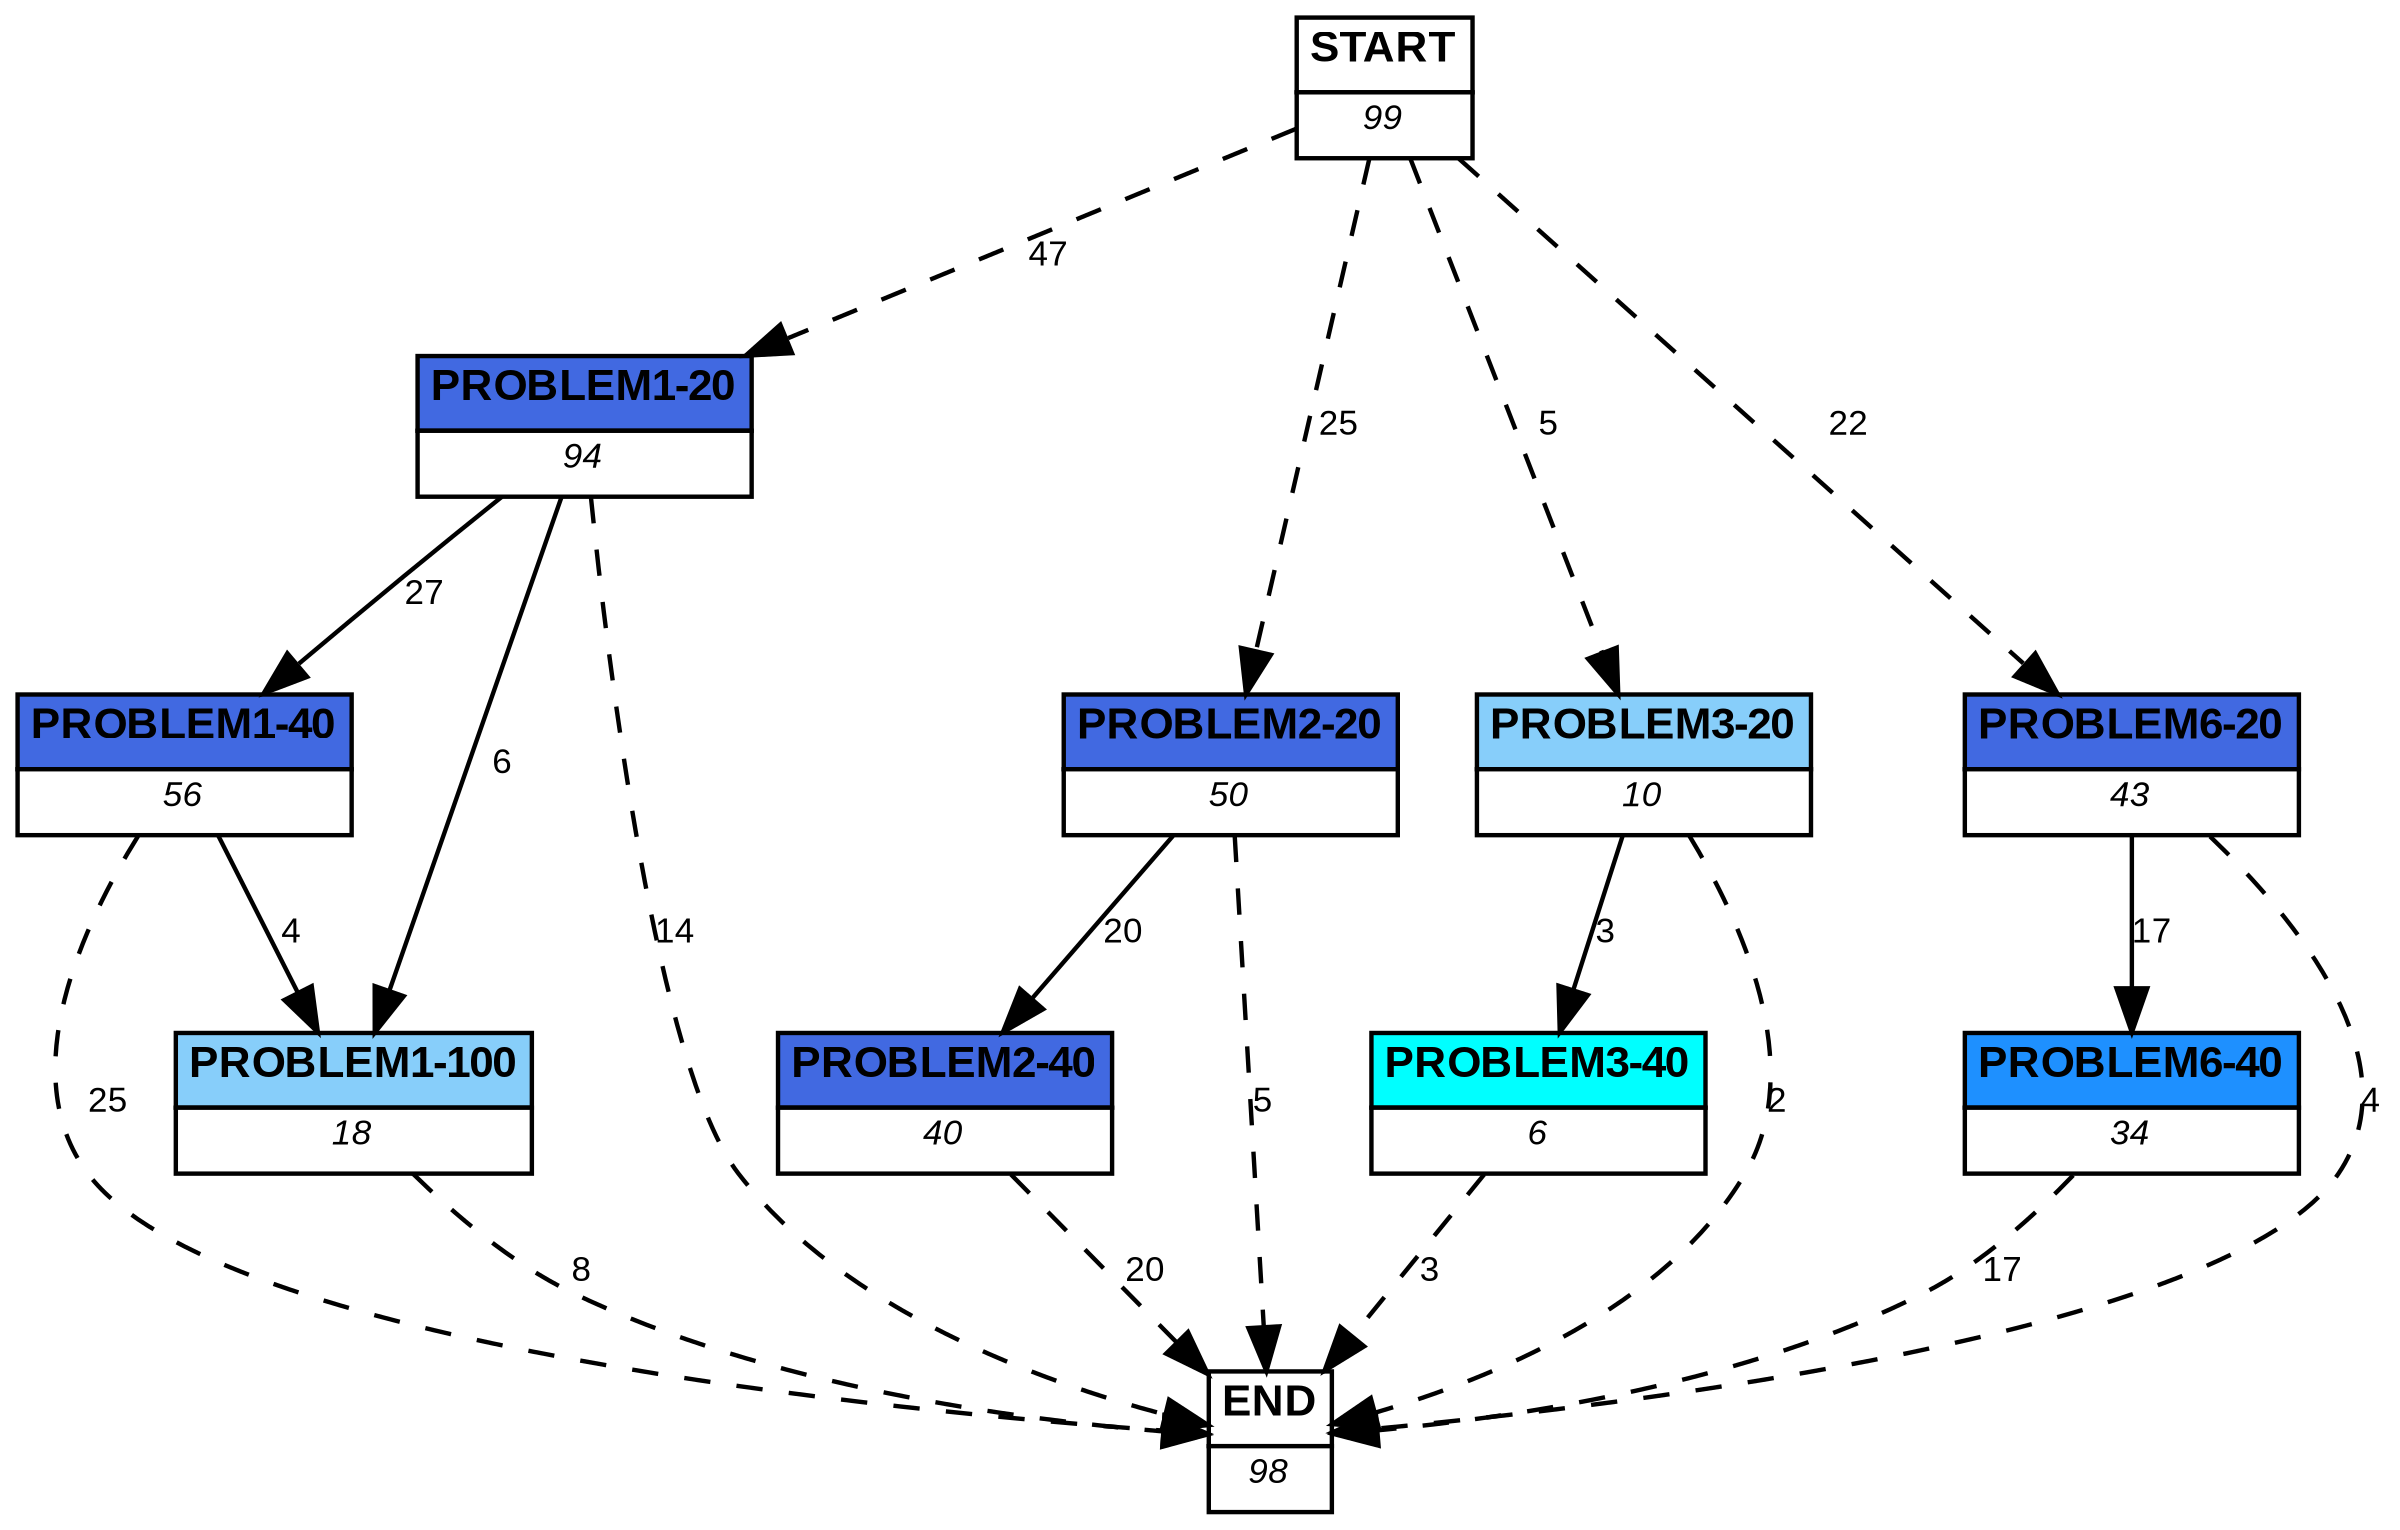 digraph graphname {
	dpi = 150
	size="16,11!";
	margin = 0;
"PROBLEM1-20" [shape=plain, label=<<table border="0" cellborder="1" cellspacing="0"><tr><td bgcolor="royalblue"><FONT face="Arial" POINT-SIZE="10"><b>PROBLEM1-20</b></FONT></td></tr><tr><td bgcolor="white"><FONT face="Arial" POINT-SIZE="8"><i>94</i></FONT></td></tr></table>>]
"PROBLEM1-40" [shape=plain, label=<<table border="0" cellborder="1" cellspacing="0"><tr><td bgcolor="royalblue"><FONT face="Arial" POINT-SIZE="10"><b>PROBLEM1-40</b></FONT></td></tr><tr><td bgcolor="white"><FONT face="Arial" POINT-SIZE="8"><i>56</i></FONT></td></tr></table>>]
"PROBLEM1-100" [shape=plain, label=<<table border="0" cellborder="1" cellspacing="0"><tr><td bgcolor="lightskyblue"><FONT face="Arial" POINT-SIZE="10"><b>PROBLEM1-100</b></FONT></td></tr><tr><td bgcolor="white"><FONT face="Arial" POINT-SIZE="8"><i>18</i></FONT></td></tr></table>>]
"PROBLEM2-20" [shape=plain, label=<<table border="0" cellborder="1" cellspacing="0"><tr><td bgcolor="royalblue"><FONT face="Arial" POINT-SIZE="10"><b>PROBLEM2-20</b></FONT></td></tr><tr><td bgcolor="white"><FONT face="Arial" POINT-SIZE="8"><i>50</i></FONT></td></tr></table>>]
"PROBLEM2-40" [shape=plain, label=<<table border="0" cellborder="1" cellspacing="0"><tr><td bgcolor="royalblue"><FONT face="Arial" POINT-SIZE="10"><b>PROBLEM2-40</b></FONT></td></tr><tr><td bgcolor="white"><FONT face="Arial" POINT-SIZE="8"><i>40</i></FONT></td></tr></table>>]
"PROBLEM3-20" [shape=plain, label=<<table border="0" cellborder="1" cellspacing="0"><tr><td bgcolor="lightskyblue"><FONT face="Arial" POINT-SIZE="10"><b>PROBLEM3-20</b></FONT></td></tr><tr><td bgcolor="white"><FONT face="Arial" POINT-SIZE="8"><i>10</i></FONT></td></tr></table>>]
"PROBLEM3-40" [shape=plain, label=<<table border="0" cellborder="1" cellspacing="0"><tr><td bgcolor="aqua"><FONT face="Arial" POINT-SIZE="10"><b>PROBLEM3-40</b></FONT></td></tr><tr><td bgcolor="white"><FONT face="Arial" POINT-SIZE="8"><i>6</i></FONT></td></tr></table>>]
"PROBLEM6-20" [shape=plain, label=<<table border="0" cellborder="1" cellspacing="0"><tr><td bgcolor="royalblue"><FONT face="Arial" POINT-SIZE="10"><b>PROBLEM6-20</b></FONT></td></tr><tr><td bgcolor="white"><FONT face="Arial" POINT-SIZE="8"><i>43</i></FONT></td></tr></table>>]
"PROBLEM6-40" [shape=plain, label=<<table border="0" cellborder="1" cellspacing="0"><tr><td bgcolor="dodgerblue"><FONT face="Arial" POINT-SIZE="10"><b>PROBLEM6-40</b></FONT></td></tr><tr><td bgcolor="white"><FONT face="Arial" POINT-SIZE="8"><i>34</i></FONT></td></tr></table>>]
"START" [shape=plain, label=<<table border="0" cellborder="1" cellspacing="0"><tr><td bgcolor="white"><FONT face="Arial" POINT-SIZE="10"><b>START</b></FONT></td></tr><tr><td bgcolor="white"><FONT face="Arial" POINT-SIZE="8"><i>99</i></FONT></td></tr></table>>]
"END" [shape=plain, label=<<table border="0" cellborder="1" cellspacing="0"><tr><td bgcolor="white"><FONT face="Arial" POINT-SIZE="10"><b>END</b></FONT></td></tr><tr><td bgcolor="white"><FONT face="Arial" POINT-SIZE="8"><i>98</i></FONT></td></tr></table>>]
"PROBLEM1-20" -> "PROBLEM1-40" [ label ="27" labelfloat=false fontname="Arial" fontsize=8]
"PROBLEM1-20" -> "PROBLEM1-100" [ label ="6" labelfloat=false fontname="Arial" fontsize=8]
"PROBLEM1-20" -> "END" [ style = dashed label ="14" labelfloat=false fontname="Arial" fontsize=8]
"PROBLEM1-40" -> "PROBLEM1-100" [ label ="4" labelfloat=false fontname="Arial" fontsize=8]
"PROBLEM1-40" -> "END" [ style = dashed label ="25" labelfloat=false fontname="Arial" fontsize=8]
"PROBLEM1-100" -> "END" [ style = dashed label ="8" labelfloat=false fontname="Arial" fontsize=8]
"PROBLEM2-20" -> "PROBLEM2-40" [ label ="20" labelfloat=false fontname="Arial" fontsize=8]
"PROBLEM2-20" -> "END" [ style = dashed label ="5" labelfloat=false fontname="Arial" fontsize=8]
"PROBLEM2-40" -> "END" [ style = dashed label ="20" labelfloat=false fontname="Arial" fontsize=8]
"PROBLEM3-20" -> "PROBLEM3-40" [ label ="3" labelfloat=false fontname="Arial" fontsize=8]
"PROBLEM3-20" -> "END" [ style = dashed label ="2" labelfloat=false fontname="Arial" fontsize=8]
"PROBLEM3-40" -> "END" [ style = dashed label ="3" labelfloat=false fontname="Arial" fontsize=8]
"PROBLEM6-20" -> "PROBLEM6-40" [ label ="17" labelfloat=false fontname="Arial" fontsize=8]
"PROBLEM6-20" -> "END" [ style = dashed label ="4" labelfloat=false fontname="Arial" fontsize=8]
"PROBLEM6-40" -> "END" [ style = dashed label ="17" labelfloat=false fontname="Arial" fontsize=8]
"START" -> "PROBLEM1-20" [ style = dashed label ="47" labelfloat=false fontname="Arial" fontsize=8]
"START" -> "PROBLEM2-20" [ style = dashed label ="25" labelfloat=false fontname="Arial" fontsize=8]
"START" -> "PROBLEM3-20" [ style = dashed label ="5" labelfloat=false fontname="Arial" fontsize=8]
"START" -> "PROBLEM6-20" [ style = dashed label ="22" labelfloat=false fontname="Arial" fontsize=8]
}